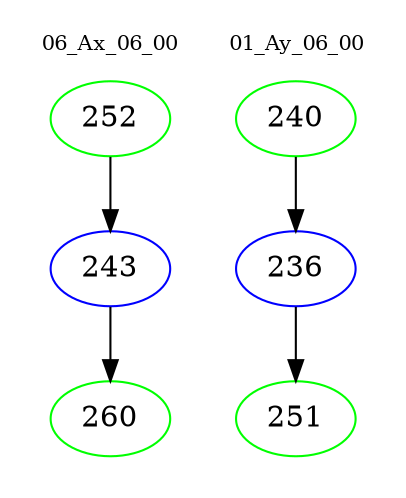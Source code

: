digraph{
subgraph cluster_0 {
color = white
label = "06_Ax_06_00";
fontsize=10;
T0_252 [label="252", color="green"]
T0_252 -> T0_243 [color="black"]
T0_243 [label="243", color="blue"]
T0_243 -> T0_260 [color="black"]
T0_260 [label="260", color="green"]
}
subgraph cluster_1 {
color = white
label = "01_Ay_06_00";
fontsize=10;
T1_240 [label="240", color="green"]
T1_240 -> T1_236 [color="black"]
T1_236 [label="236", color="blue"]
T1_236 -> T1_251 [color="black"]
T1_251 [label="251", color="green"]
}
}
